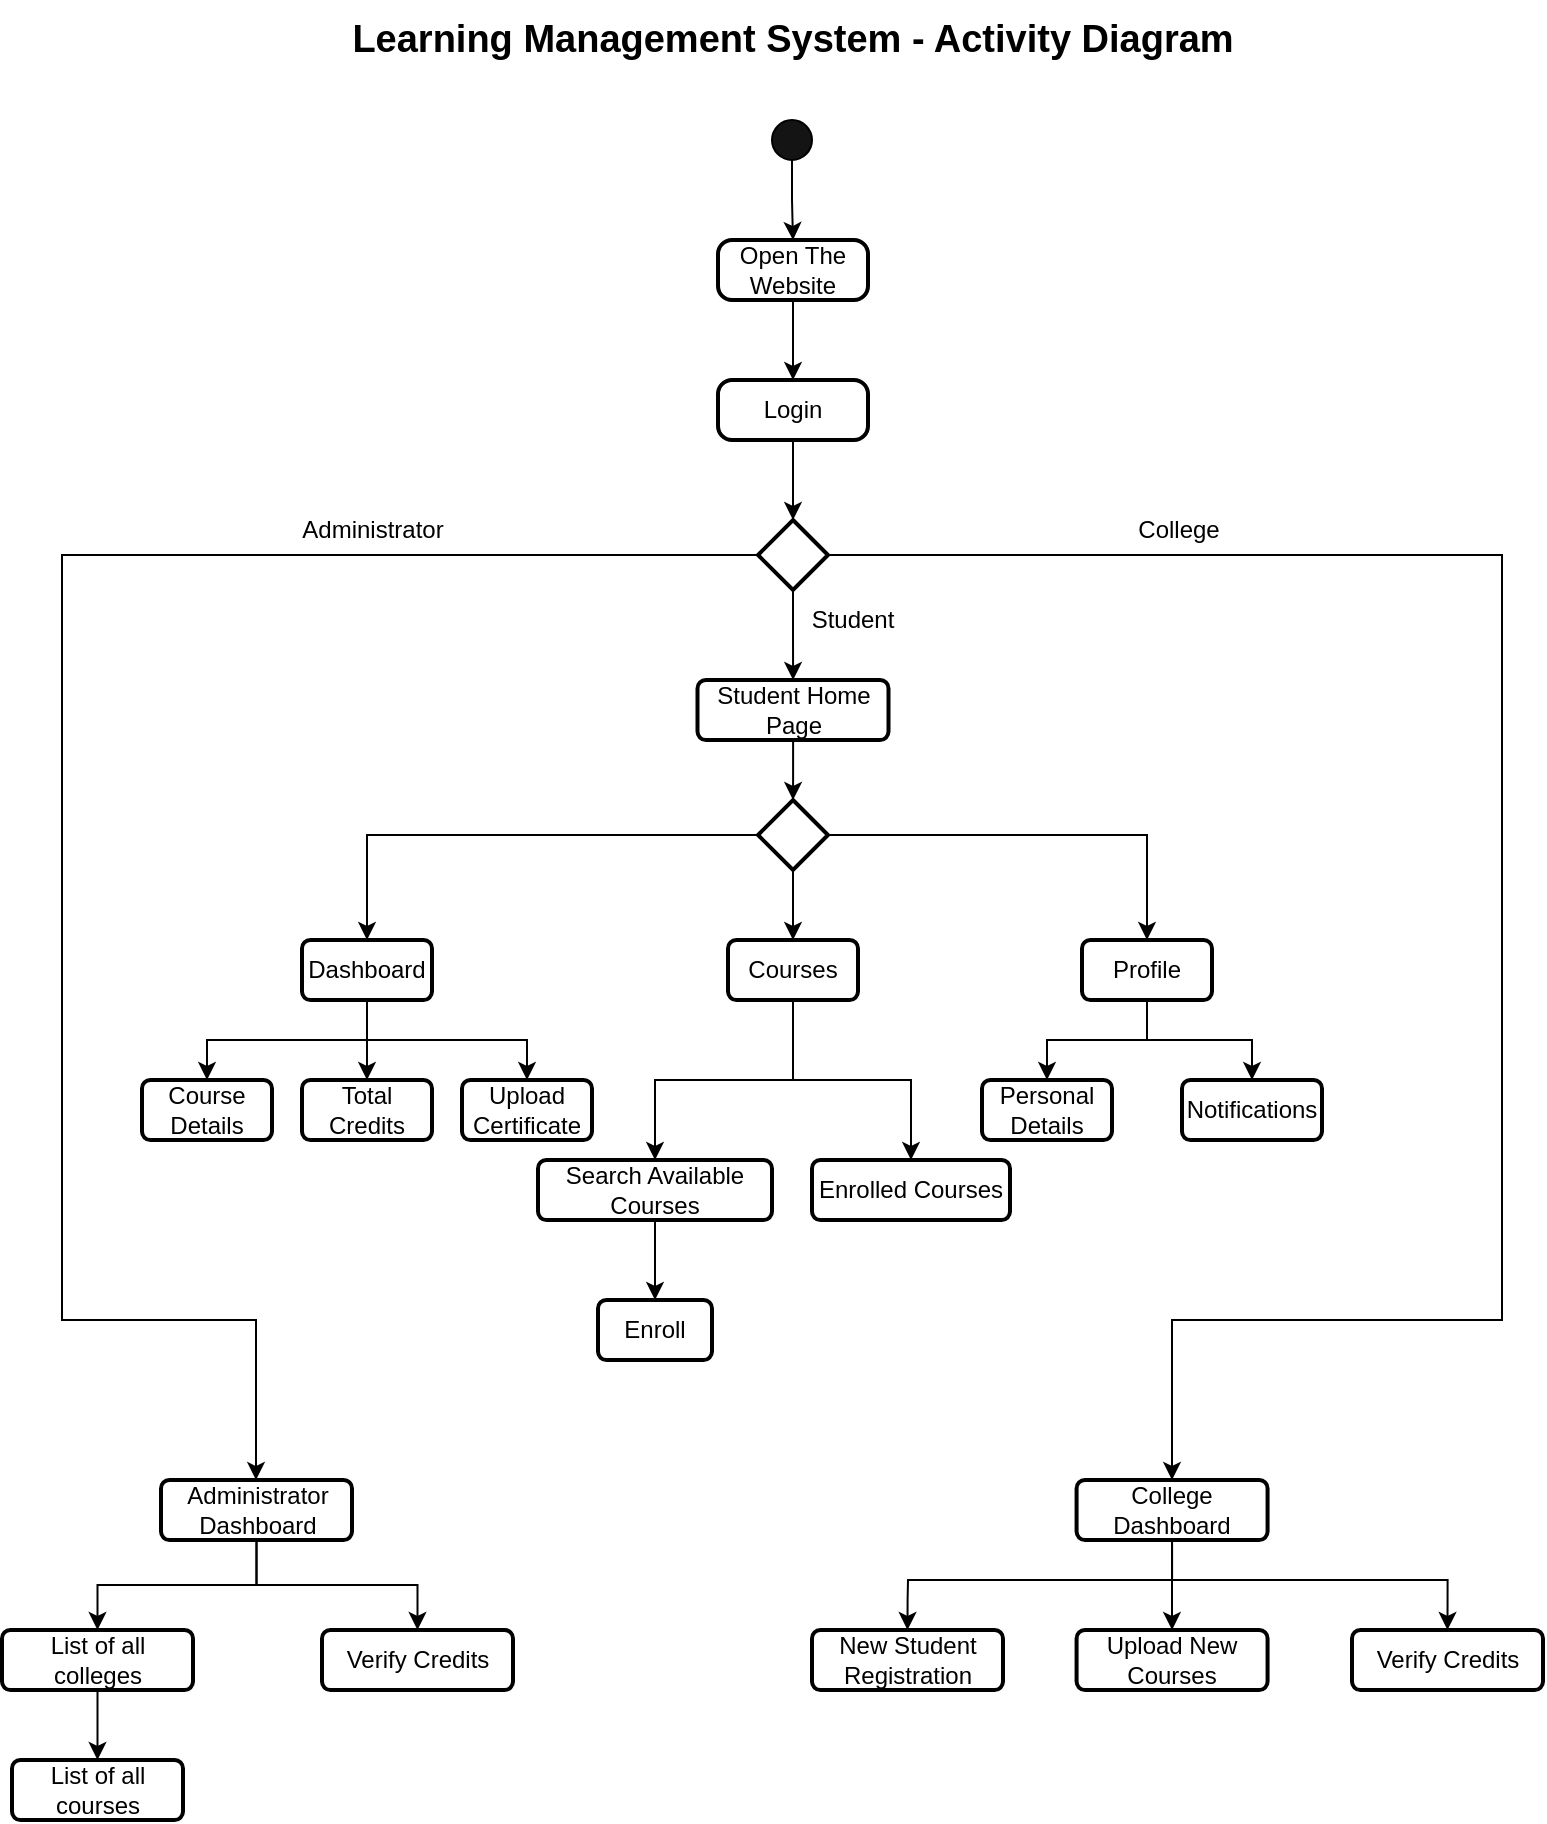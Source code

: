 <mxfile version="24.7.16">
  <diagram name="Page-1" id="f44xaB09C9aHBVPCs99Y">
    <mxGraphModel dx="2333" dy="1160" grid="1" gridSize="10" guides="1" tooltips="1" connect="1" arrows="1" fold="1" page="1" pageScale="1" pageWidth="850" pageHeight="1100" math="0" shadow="0">
      <root>
        <mxCell id="0" />
        <mxCell id="1" parent="0" />
        <mxCell id="zcGvL5t9heaMP5IC6rVc-1" value="&lt;font style=&quot;font-size: 19px;&quot;&gt;Learning Management System - Activity Diagram&lt;/font&gt;" style="text;html=1;align=center;verticalAlign=middle;resizable=0;points=[];autosize=1;strokeColor=none;fillColor=none;fontStyle=1" vertex="1" parent="1">
          <mxGeometry x="205" y="60" width="440" height="40" as="geometry" />
        </mxCell>
        <mxCell id="zcGvL5t9heaMP5IC6rVc-6" value="" style="edgeStyle=orthogonalEdgeStyle;rounded=0;orthogonalLoop=1;jettySize=auto;html=1;" edge="1" parent="1" source="zcGvL5t9heaMP5IC6rVc-3" target="zcGvL5t9heaMP5IC6rVc-5">
          <mxGeometry relative="1" as="geometry" />
        </mxCell>
        <mxCell id="zcGvL5t9heaMP5IC6rVc-3" value="" style="ellipse;whiteSpace=wrap;html=1;fillColor=#141414;" vertex="1" parent="1">
          <mxGeometry x="415" y="120" width="20" height="20" as="geometry" />
        </mxCell>
        <mxCell id="zcGvL5t9heaMP5IC6rVc-8" value="" style="edgeStyle=orthogonalEdgeStyle;rounded=0;orthogonalLoop=1;jettySize=auto;html=1;" edge="1" parent="1" source="zcGvL5t9heaMP5IC6rVc-5" target="zcGvL5t9heaMP5IC6rVc-7">
          <mxGeometry relative="1" as="geometry" />
        </mxCell>
        <mxCell id="zcGvL5t9heaMP5IC6rVc-5" value="Open The Website" style="rounded=1;whiteSpace=wrap;html=1;absoluteArcSize=1;arcSize=14;strokeWidth=2;" vertex="1" parent="1">
          <mxGeometry x="388" y="180" width="75" height="30" as="geometry" />
        </mxCell>
        <mxCell id="zcGvL5t9heaMP5IC6rVc-10" value="" style="edgeStyle=orthogonalEdgeStyle;rounded=0;orthogonalLoop=1;jettySize=auto;html=1;" edge="1" parent="1" source="zcGvL5t9heaMP5IC6rVc-7" target="zcGvL5t9heaMP5IC6rVc-9">
          <mxGeometry relative="1" as="geometry" />
        </mxCell>
        <mxCell id="zcGvL5t9heaMP5IC6rVc-7" value="Login" style="rounded=1;whiteSpace=wrap;html=1;absoluteArcSize=1;arcSize=14;strokeWidth=2;" vertex="1" parent="1">
          <mxGeometry x="388" y="250" width="75" height="30" as="geometry" />
        </mxCell>
        <mxCell id="zcGvL5t9heaMP5IC6rVc-12" value="" style="edgeStyle=orthogonalEdgeStyle;rounded=0;orthogonalLoop=1;jettySize=auto;html=1;" edge="1" parent="1" source="zcGvL5t9heaMP5IC6rVc-9" target="zcGvL5t9heaMP5IC6rVc-11">
          <mxGeometry relative="1" as="geometry" />
        </mxCell>
        <mxCell id="zcGvL5t9heaMP5IC6rVc-16" value="" style="edgeStyle=orthogonalEdgeStyle;rounded=0;orthogonalLoop=1;jettySize=auto;html=1;" edge="1" parent="1" source="zcGvL5t9heaMP5IC6rVc-9" target="zcGvL5t9heaMP5IC6rVc-15">
          <mxGeometry relative="1" as="geometry">
            <Array as="points">
              <mxPoint x="780" y="338" />
              <mxPoint x="780" y="720" />
              <mxPoint x="615" y="720" />
            </Array>
          </mxGeometry>
        </mxCell>
        <mxCell id="zcGvL5t9heaMP5IC6rVc-18" value="" style="edgeStyle=orthogonalEdgeStyle;rounded=0;orthogonalLoop=1;jettySize=auto;html=1;" edge="1" parent="1" source="zcGvL5t9heaMP5IC6rVc-9" target="zcGvL5t9heaMP5IC6rVc-17">
          <mxGeometry relative="1" as="geometry">
            <Array as="points">
              <mxPoint x="60" y="338" />
              <mxPoint x="60" y="720" />
              <mxPoint x="157" y="720" />
            </Array>
          </mxGeometry>
        </mxCell>
        <mxCell id="zcGvL5t9heaMP5IC6rVc-9" value="" style="rhombus;whiteSpace=wrap;html=1;rounded=0;arcSize=14;strokeWidth=2;" vertex="1" parent="1">
          <mxGeometry x="408" y="320" width="35" height="35" as="geometry" />
        </mxCell>
        <mxCell id="zcGvL5t9heaMP5IC6rVc-25" value="" style="edgeStyle=orthogonalEdgeStyle;rounded=0;orthogonalLoop=1;jettySize=auto;html=1;" edge="1" parent="1" source="zcGvL5t9heaMP5IC6rVc-11" target="zcGvL5t9heaMP5IC6rVc-24">
          <mxGeometry relative="1" as="geometry" />
        </mxCell>
        <mxCell id="zcGvL5t9heaMP5IC6rVc-11" value="Student Home Page" style="rounded=1;whiteSpace=wrap;html=1;arcSize=14;strokeWidth=2;" vertex="1" parent="1">
          <mxGeometry x="377.75" y="400" width="95.5" height="30" as="geometry" />
        </mxCell>
        <mxCell id="zcGvL5t9heaMP5IC6rVc-15" value="College Dashboard" style="rounded=1;whiteSpace=wrap;html=1;arcSize=14;strokeWidth=2;" vertex="1" parent="1">
          <mxGeometry x="567.29" y="800" width="95.5" height="30" as="geometry" />
        </mxCell>
        <mxCell id="zcGvL5t9heaMP5IC6rVc-58" value="" style="edgeStyle=orthogonalEdgeStyle;rounded=0;orthogonalLoop=1;jettySize=auto;html=1;" edge="1" parent="1" source="zcGvL5t9heaMP5IC6rVc-17" target="zcGvL5t9heaMP5IC6rVc-57">
          <mxGeometry relative="1" as="geometry" />
        </mxCell>
        <mxCell id="zcGvL5t9heaMP5IC6rVc-17" value="Administrator Dashboard" style="rounded=1;whiteSpace=wrap;html=1;arcSize=14;strokeWidth=2;" vertex="1" parent="1">
          <mxGeometry x="109.5" y="800" width="95.5" height="30" as="geometry" />
        </mxCell>
        <mxCell id="zcGvL5t9heaMP5IC6rVc-21" value="New Student Registration" style="rounded=1;whiteSpace=wrap;html=1;arcSize=14;strokeWidth=2;" vertex="1" parent="1">
          <mxGeometry x="435" y="875" width="95.5" height="30" as="geometry" />
        </mxCell>
        <mxCell id="zcGvL5t9heaMP5IC6rVc-27" value="" style="edgeStyle=orthogonalEdgeStyle;rounded=0;orthogonalLoop=1;jettySize=auto;html=1;" edge="1" parent="1" source="zcGvL5t9heaMP5IC6rVc-24" target="zcGvL5t9heaMP5IC6rVc-26">
          <mxGeometry relative="1" as="geometry" />
        </mxCell>
        <mxCell id="zcGvL5t9heaMP5IC6rVc-31" value="" style="edgeStyle=orthogonalEdgeStyle;rounded=0;orthogonalLoop=1;jettySize=auto;html=1;" edge="1" parent="1" source="zcGvL5t9heaMP5IC6rVc-24" target="zcGvL5t9heaMP5IC6rVc-30">
          <mxGeometry relative="1" as="geometry" />
        </mxCell>
        <mxCell id="zcGvL5t9heaMP5IC6rVc-32" value="" style="edgeStyle=orthogonalEdgeStyle;rounded=0;orthogonalLoop=1;jettySize=auto;html=1;" edge="1" parent="1" source="zcGvL5t9heaMP5IC6rVc-24" target="zcGvL5t9heaMP5IC6rVc-29">
          <mxGeometry relative="1" as="geometry" />
        </mxCell>
        <mxCell id="zcGvL5t9heaMP5IC6rVc-24" value="" style="rhombus;whiteSpace=wrap;html=1;rounded=0;arcSize=14;strokeWidth=2;" vertex="1" parent="1">
          <mxGeometry x="408" y="460" width="35" height="35" as="geometry" />
        </mxCell>
        <mxCell id="zcGvL5t9heaMP5IC6rVc-34" value="" style="edgeStyle=orthogonalEdgeStyle;rounded=0;orthogonalLoop=1;jettySize=auto;html=1;exitX=0.5;exitY=1;exitDx=0;exitDy=0;" edge="1" parent="1" source="zcGvL5t9heaMP5IC6rVc-26" target="zcGvL5t9heaMP5IC6rVc-33">
          <mxGeometry relative="1" as="geometry" />
        </mxCell>
        <mxCell id="zcGvL5t9heaMP5IC6rVc-26" value="Courses" style="rounded=1;whiteSpace=wrap;html=1;arcSize=14;strokeWidth=2;" vertex="1" parent="1">
          <mxGeometry x="393" y="530" width="65" height="30" as="geometry" />
        </mxCell>
        <mxCell id="zcGvL5t9heaMP5IC6rVc-41" value="" style="edgeStyle=orthogonalEdgeStyle;rounded=0;orthogonalLoop=1;jettySize=auto;html=1;" edge="1" parent="1" source="zcGvL5t9heaMP5IC6rVc-29" target="zcGvL5t9heaMP5IC6rVc-40">
          <mxGeometry relative="1" as="geometry" />
        </mxCell>
        <mxCell id="zcGvL5t9heaMP5IC6rVc-29" value="Profile" style="rounded=1;whiteSpace=wrap;html=1;arcSize=14;strokeWidth=2;" vertex="1" parent="1">
          <mxGeometry x="570" y="530" width="65" height="30" as="geometry" />
        </mxCell>
        <mxCell id="zcGvL5t9heaMP5IC6rVc-45" value="" style="edgeStyle=orthogonalEdgeStyle;rounded=0;orthogonalLoop=1;jettySize=auto;html=1;exitX=0.5;exitY=1;exitDx=0;exitDy=0;" edge="1" parent="1" source="zcGvL5t9heaMP5IC6rVc-30" target="zcGvL5t9heaMP5IC6rVc-44">
          <mxGeometry relative="1" as="geometry" />
        </mxCell>
        <mxCell id="zcGvL5t9heaMP5IC6rVc-30" value="Dashboard" style="rounded=1;whiteSpace=wrap;html=1;arcSize=14;strokeWidth=2;" vertex="1" parent="1">
          <mxGeometry x="180" y="530" width="65" height="30" as="geometry" />
        </mxCell>
        <mxCell id="zcGvL5t9heaMP5IC6rVc-39" value="" style="edgeStyle=orthogonalEdgeStyle;rounded=0;orthogonalLoop=1;jettySize=auto;html=1;" edge="1" parent="1" source="zcGvL5t9heaMP5IC6rVc-33" target="zcGvL5t9heaMP5IC6rVc-38">
          <mxGeometry relative="1" as="geometry" />
        </mxCell>
        <mxCell id="zcGvL5t9heaMP5IC6rVc-33" value="Search Available Courses" style="rounded=1;whiteSpace=wrap;html=1;arcSize=14;strokeWidth=2;" vertex="1" parent="1">
          <mxGeometry x="298" y="640" width="117" height="30" as="geometry" />
        </mxCell>
        <mxCell id="zcGvL5t9heaMP5IC6rVc-37" value="" style="edgeStyle=orthogonalEdgeStyle;rounded=0;orthogonalLoop=1;jettySize=auto;html=1;entryX=0.5;entryY=1;entryDx=0;entryDy=0;startArrow=classic;startFill=1;endArrow=none;endFill=0;exitX=0.5;exitY=0;exitDx=0;exitDy=0;" edge="1" parent="1" source="zcGvL5t9heaMP5IC6rVc-35" target="zcGvL5t9heaMP5IC6rVc-26">
          <mxGeometry relative="1" as="geometry">
            <mxPoint x="511.5" y="545.0" as="targetPoint" />
          </mxGeometry>
        </mxCell>
        <mxCell id="zcGvL5t9heaMP5IC6rVc-35" value="Enrolled Courses" style="rounded=1;whiteSpace=wrap;html=1;arcSize=14;strokeWidth=2;" vertex="1" parent="1">
          <mxGeometry x="435" y="640" width="99" height="30" as="geometry" />
        </mxCell>
        <mxCell id="zcGvL5t9heaMP5IC6rVc-38" value="Enroll" style="rounded=1;whiteSpace=wrap;html=1;arcSize=14;strokeWidth=2;" vertex="1" parent="1">
          <mxGeometry x="328" y="710" width="57" height="30" as="geometry" />
        </mxCell>
        <mxCell id="zcGvL5t9heaMP5IC6rVc-40" value="Personal Details" style="rounded=1;whiteSpace=wrap;html=1;arcSize=14;strokeWidth=2;" vertex="1" parent="1">
          <mxGeometry x="520" y="600" width="65" height="30" as="geometry" />
        </mxCell>
        <mxCell id="zcGvL5t9heaMP5IC6rVc-43" value="" style="edgeStyle=orthogonalEdgeStyle;rounded=0;orthogonalLoop=1;jettySize=auto;html=1;startArrow=classic;startFill=1;endArrow=none;endFill=0;" edge="1" parent="1" source="zcGvL5t9heaMP5IC6rVc-42" target="zcGvL5t9heaMP5IC6rVc-29">
          <mxGeometry relative="1" as="geometry" />
        </mxCell>
        <mxCell id="zcGvL5t9heaMP5IC6rVc-42" value="Notifications" style="rounded=1;whiteSpace=wrap;html=1;arcSize=14;strokeWidth=2;" vertex="1" parent="1">
          <mxGeometry x="620" y="600" width="70" height="30" as="geometry" />
        </mxCell>
        <mxCell id="zcGvL5t9heaMP5IC6rVc-44" value="Course Details" style="rounded=1;whiteSpace=wrap;html=1;arcSize=14;strokeWidth=2;" vertex="1" parent="1">
          <mxGeometry x="100" y="600" width="65" height="30" as="geometry" />
        </mxCell>
        <mxCell id="zcGvL5t9heaMP5IC6rVc-50" value="" style="edgeStyle=orthogonalEdgeStyle;rounded=0;orthogonalLoop=1;jettySize=auto;html=1;startArrow=classic;startFill=1;endArrow=none;endFill=0;" edge="1" parent="1" source="zcGvL5t9heaMP5IC6rVc-46" target="zcGvL5t9heaMP5IC6rVc-30">
          <mxGeometry relative="1" as="geometry" />
        </mxCell>
        <mxCell id="zcGvL5t9heaMP5IC6rVc-46" value="Total Credits" style="rounded=1;whiteSpace=wrap;html=1;arcSize=14;strokeWidth=2;" vertex="1" parent="1">
          <mxGeometry x="180" y="600" width="65" height="30" as="geometry" />
        </mxCell>
        <mxCell id="zcGvL5t9heaMP5IC6rVc-49" value="" style="edgeStyle=orthogonalEdgeStyle;rounded=0;orthogonalLoop=1;jettySize=auto;html=1;exitX=0.5;exitY=0;exitDx=0;exitDy=0;startArrow=classic;startFill=1;endArrow=none;endFill=0;" edge="1" parent="1" source="zcGvL5t9heaMP5IC6rVc-48" target="zcGvL5t9heaMP5IC6rVc-30">
          <mxGeometry relative="1" as="geometry" />
        </mxCell>
        <mxCell id="zcGvL5t9heaMP5IC6rVc-48" value="Upload Certificate" style="rounded=1;whiteSpace=wrap;html=1;arcSize=14;strokeWidth=2;" vertex="1" parent="1">
          <mxGeometry x="260" y="600" width="65" height="30" as="geometry" />
        </mxCell>
        <mxCell id="zcGvL5t9heaMP5IC6rVc-53" value="" style="edgeStyle=orthogonalEdgeStyle;rounded=0;orthogonalLoop=1;jettySize=auto;html=1;startArrow=classic;startFill=1;endArrow=none;endFill=0;exitX=0.5;exitY=0;exitDx=0;exitDy=0;" edge="1" parent="1" source="zcGvL5t9heaMP5IC6rVc-51" target="zcGvL5t9heaMP5IC6rVc-15">
          <mxGeometry relative="1" as="geometry">
            <Array as="points">
              <mxPoint x="615" y="870" />
              <mxPoint x="615" y="870" />
            </Array>
          </mxGeometry>
        </mxCell>
        <mxCell id="zcGvL5t9heaMP5IC6rVc-51" value="Upload New Courses" style="rounded=1;whiteSpace=wrap;html=1;arcSize=14;strokeWidth=2;" vertex="1" parent="1">
          <mxGeometry x="567.29" y="875" width="95.5" height="30" as="geometry" />
        </mxCell>
        <mxCell id="zcGvL5t9heaMP5IC6rVc-54" value="" style="edgeStyle=orthogonalEdgeStyle;rounded=0;orthogonalLoop=1;jettySize=auto;html=1;exitX=0.5;exitY=0;exitDx=0;exitDy=0;endArrow=none;endFill=0;startArrow=classic;startFill=1;" edge="1" parent="1" source="zcGvL5t9heaMP5IC6rVc-52" target="zcGvL5t9heaMP5IC6rVc-15">
          <mxGeometry relative="1" as="geometry">
            <Array as="points">
              <mxPoint x="753" y="850" />
              <mxPoint x="615" y="850" />
            </Array>
          </mxGeometry>
        </mxCell>
        <mxCell id="zcGvL5t9heaMP5IC6rVc-52" value="Verify Credits" style="rounded=1;whiteSpace=wrap;html=1;arcSize=14;strokeWidth=2;" vertex="1" parent="1">
          <mxGeometry x="705" y="875" width="95.5" height="30" as="geometry" />
        </mxCell>
        <mxCell id="zcGvL5t9heaMP5IC6rVc-56" value="" style="edgeStyle=orthogonalEdgeStyle;rounded=0;orthogonalLoop=1;jettySize=auto;html=1;startArrow=classic;startFill=1;endArrow=none;endFill=0;exitX=0.5;exitY=0;exitDx=0;exitDy=0;" edge="1" parent="1" source="zcGvL5t9heaMP5IC6rVc-21" target="zcGvL5t9heaMP5IC6rVc-15">
          <mxGeometry relative="1" as="geometry">
            <mxPoint x="508" y="890" as="sourcePoint" />
            <mxPoint x="615" y="830" as="targetPoint" />
            <Array as="points">
              <mxPoint x="483" y="860" />
              <mxPoint x="483" y="850" />
              <mxPoint x="615" y="850" />
            </Array>
          </mxGeometry>
        </mxCell>
        <mxCell id="zcGvL5t9heaMP5IC6rVc-62" value="" style="edgeStyle=orthogonalEdgeStyle;rounded=0;orthogonalLoop=1;jettySize=auto;html=1;" edge="1" parent="1" source="zcGvL5t9heaMP5IC6rVc-57" target="zcGvL5t9heaMP5IC6rVc-61">
          <mxGeometry relative="1" as="geometry" />
        </mxCell>
        <mxCell id="zcGvL5t9heaMP5IC6rVc-57" value="List of all colleges" style="rounded=1;whiteSpace=wrap;html=1;arcSize=14;strokeWidth=2;" vertex="1" parent="1">
          <mxGeometry x="30" y="875" width="95.5" height="30" as="geometry" />
        </mxCell>
        <mxCell id="zcGvL5t9heaMP5IC6rVc-60" value="" style="edgeStyle=orthogonalEdgeStyle;rounded=0;orthogonalLoop=1;jettySize=auto;html=1;startArrow=classic;startFill=1;endArrow=none;endFill=0;" edge="1" parent="1" source="zcGvL5t9heaMP5IC6rVc-59" target="zcGvL5t9heaMP5IC6rVc-17">
          <mxGeometry relative="1" as="geometry" />
        </mxCell>
        <mxCell id="zcGvL5t9heaMP5IC6rVc-59" value="Verify Credits" style="rounded=1;whiteSpace=wrap;html=1;arcSize=14;strokeWidth=2;" vertex="1" parent="1">
          <mxGeometry x="190" y="875" width="95.5" height="30" as="geometry" />
        </mxCell>
        <mxCell id="zcGvL5t9heaMP5IC6rVc-61" value="List of all courses" style="rounded=1;whiteSpace=wrap;html=1;arcSize=14;strokeWidth=2;" vertex="1" parent="1">
          <mxGeometry x="35" y="940" width="85.5" height="30" as="geometry" />
        </mxCell>
        <mxCell id="zcGvL5t9heaMP5IC6rVc-63" value="Administrator" style="text;html=1;align=center;verticalAlign=middle;resizable=0;points=[];autosize=1;strokeColor=none;fillColor=none;" vertex="1" parent="1">
          <mxGeometry x="170" y="310" width="90" height="30" as="geometry" />
        </mxCell>
        <mxCell id="zcGvL5t9heaMP5IC6rVc-64" value="College" style="text;html=1;align=center;verticalAlign=middle;resizable=0;points=[];autosize=1;strokeColor=none;fillColor=none;" vertex="1" parent="1">
          <mxGeometry x="587.79" y="310" width="60" height="30" as="geometry" />
        </mxCell>
        <mxCell id="zcGvL5t9heaMP5IC6rVc-65" value="Student" style="text;html=1;align=center;verticalAlign=middle;resizable=0;points=[];autosize=1;strokeColor=none;fillColor=none;" vertex="1" parent="1">
          <mxGeometry x="425" y="355" width="60" height="30" as="geometry" />
        </mxCell>
      </root>
    </mxGraphModel>
  </diagram>
</mxfile>
